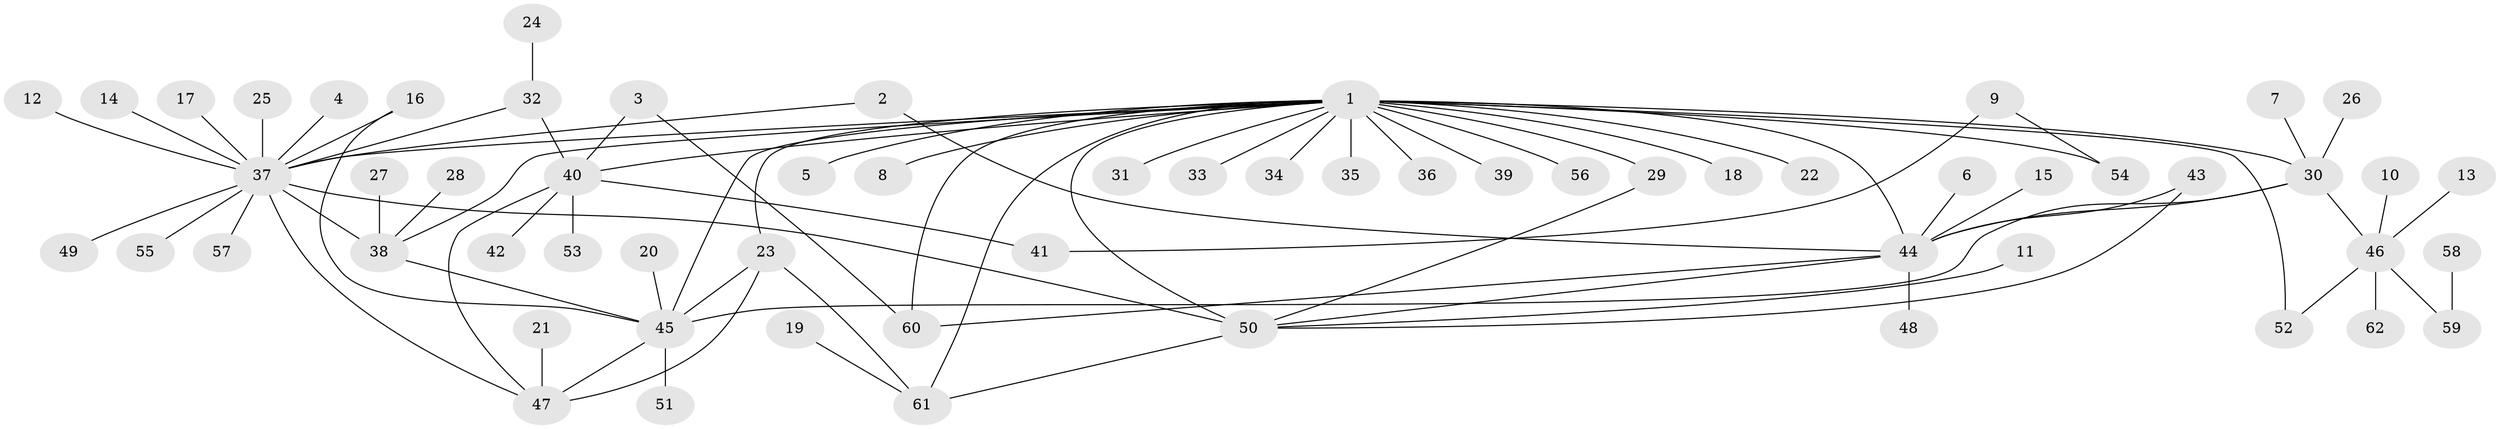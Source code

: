 // original degree distribution, {10: 0.008130081300813009, 23: 0.008130081300813009, 2: 0.2601626016260163, 7: 0.008130081300813009, 1: 0.4959349593495935, 4: 0.06504065040650407, 9: 0.008130081300813009, 3: 0.06504065040650407, 18: 0.008130081300813009, 5: 0.016260162601626018, 8: 0.024390243902439025, 6: 0.032520325203252036}
// Generated by graph-tools (version 1.1) at 2025/25/03/09/25 03:25:59]
// undirected, 62 vertices, 82 edges
graph export_dot {
graph [start="1"]
  node [color=gray90,style=filled];
  1;
  2;
  3;
  4;
  5;
  6;
  7;
  8;
  9;
  10;
  11;
  12;
  13;
  14;
  15;
  16;
  17;
  18;
  19;
  20;
  21;
  22;
  23;
  24;
  25;
  26;
  27;
  28;
  29;
  30;
  31;
  32;
  33;
  34;
  35;
  36;
  37;
  38;
  39;
  40;
  41;
  42;
  43;
  44;
  45;
  46;
  47;
  48;
  49;
  50;
  51;
  52;
  53;
  54;
  55;
  56;
  57;
  58;
  59;
  60;
  61;
  62;
  1 -- 5 [weight=1.0];
  1 -- 8 [weight=1.0];
  1 -- 18 [weight=1.0];
  1 -- 22 [weight=2.0];
  1 -- 23 [weight=1.0];
  1 -- 29 [weight=2.0];
  1 -- 30 [weight=2.0];
  1 -- 31 [weight=1.0];
  1 -- 33 [weight=1.0];
  1 -- 34 [weight=1.0];
  1 -- 35 [weight=1.0];
  1 -- 36 [weight=1.0];
  1 -- 37 [weight=1.0];
  1 -- 38 [weight=1.0];
  1 -- 39 [weight=1.0];
  1 -- 40 [weight=1.0];
  1 -- 44 [weight=2.0];
  1 -- 45 [weight=2.0];
  1 -- 50 [weight=1.0];
  1 -- 52 [weight=1.0];
  1 -- 54 [weight=1.0];
  1 -- 56 [weight=1.0];
  1 -- 60 [weight=1.0];
  1 -- 61 [weight=1.0];
  2 -- 37 [weight=1.0];
  2 -- 44 [weight=1.0];
  3 -- 40 [weight=1.0];
  3 -- 60 [weight=1.0];
  4 -- 37 [weight=1.0];
  6 -- 44 [weight=1.0];
  7 -- 30 [weight=1.0];
  9 -- 41 [weight=1.0];
  9 -- 54 [weight=1.0];
  10 -- 46 [weight=1.0];
  11 -- 50 [weight=1.0];
  12 -- 37 [weight=1.0];
  13 -- 46 [weight=1.0];
  14 -- 37 [weight=1.0];
  15 -- 44 [weight=1.0];
  16 -- 37 [weight=1.0];
  16 -- 45 [weight=1.0];
  17 -- 37 [weight=1.0];
  19 -- 61 [weight=1.0];
  20 -- 45 [weight=1.0];
  21 -- 47 [weight=1.0];
  23 -- 45 [weight=1.0];
  23 -- 47 [weight=1.0];
  23 -- 61 [weight=1.0];
  24 -- 32 [weight=1.0];
  25 -- 37 [weight=1.0];
  26 -- 30 [weight=1.0];
  27 -- 38 [weight=1.0];
  28 -- 38 [weight=1.0];
  29 -- 50 [weight=1.0];
  30 -- 44 [weight=1.0];
  30 -- 45 [weight=1.0];
  30 -- 46 [weight=1.0];
  32 -- 37 [weight=1.0];
  32 -- 40 [weight=1.0];
  37 -- 38 [weight=1.0];
  37 -- 47 [weight=1.0];
  37 -- 49 [weight=1.0];
  37 -- 50 [weight=3.0];
  37 -- 55 [weight=1.0];
  37 -- 57 [weight=1.0];
  38 -- 45 [weight=1.0];
  40 -- 41 [weight=1.0];
  40 -- 42 [weight=1.0];
  40 -- 47 [weight=1.0];
  40 -- 53 [weight=1.0];
  43 -- 44 [weight=1.0];
  43 -- 50 [weight=1.0];
  44 -- 48 [weight=1.0];
  44 -- 50 [weight=2.0];
  44 -- 60 [weight=1.0];
  45 -- 47 [weight=1.0];
  45 -- 51 [weight=1.0];
  46 -- 52 [weight=1.0];
  46 -- 59 [weight=1.0];
  46 -- 62 [weight=1.0];
  50 -- 61 [weight=1.0];
  58 -- 59 [weight=1.0];
}
